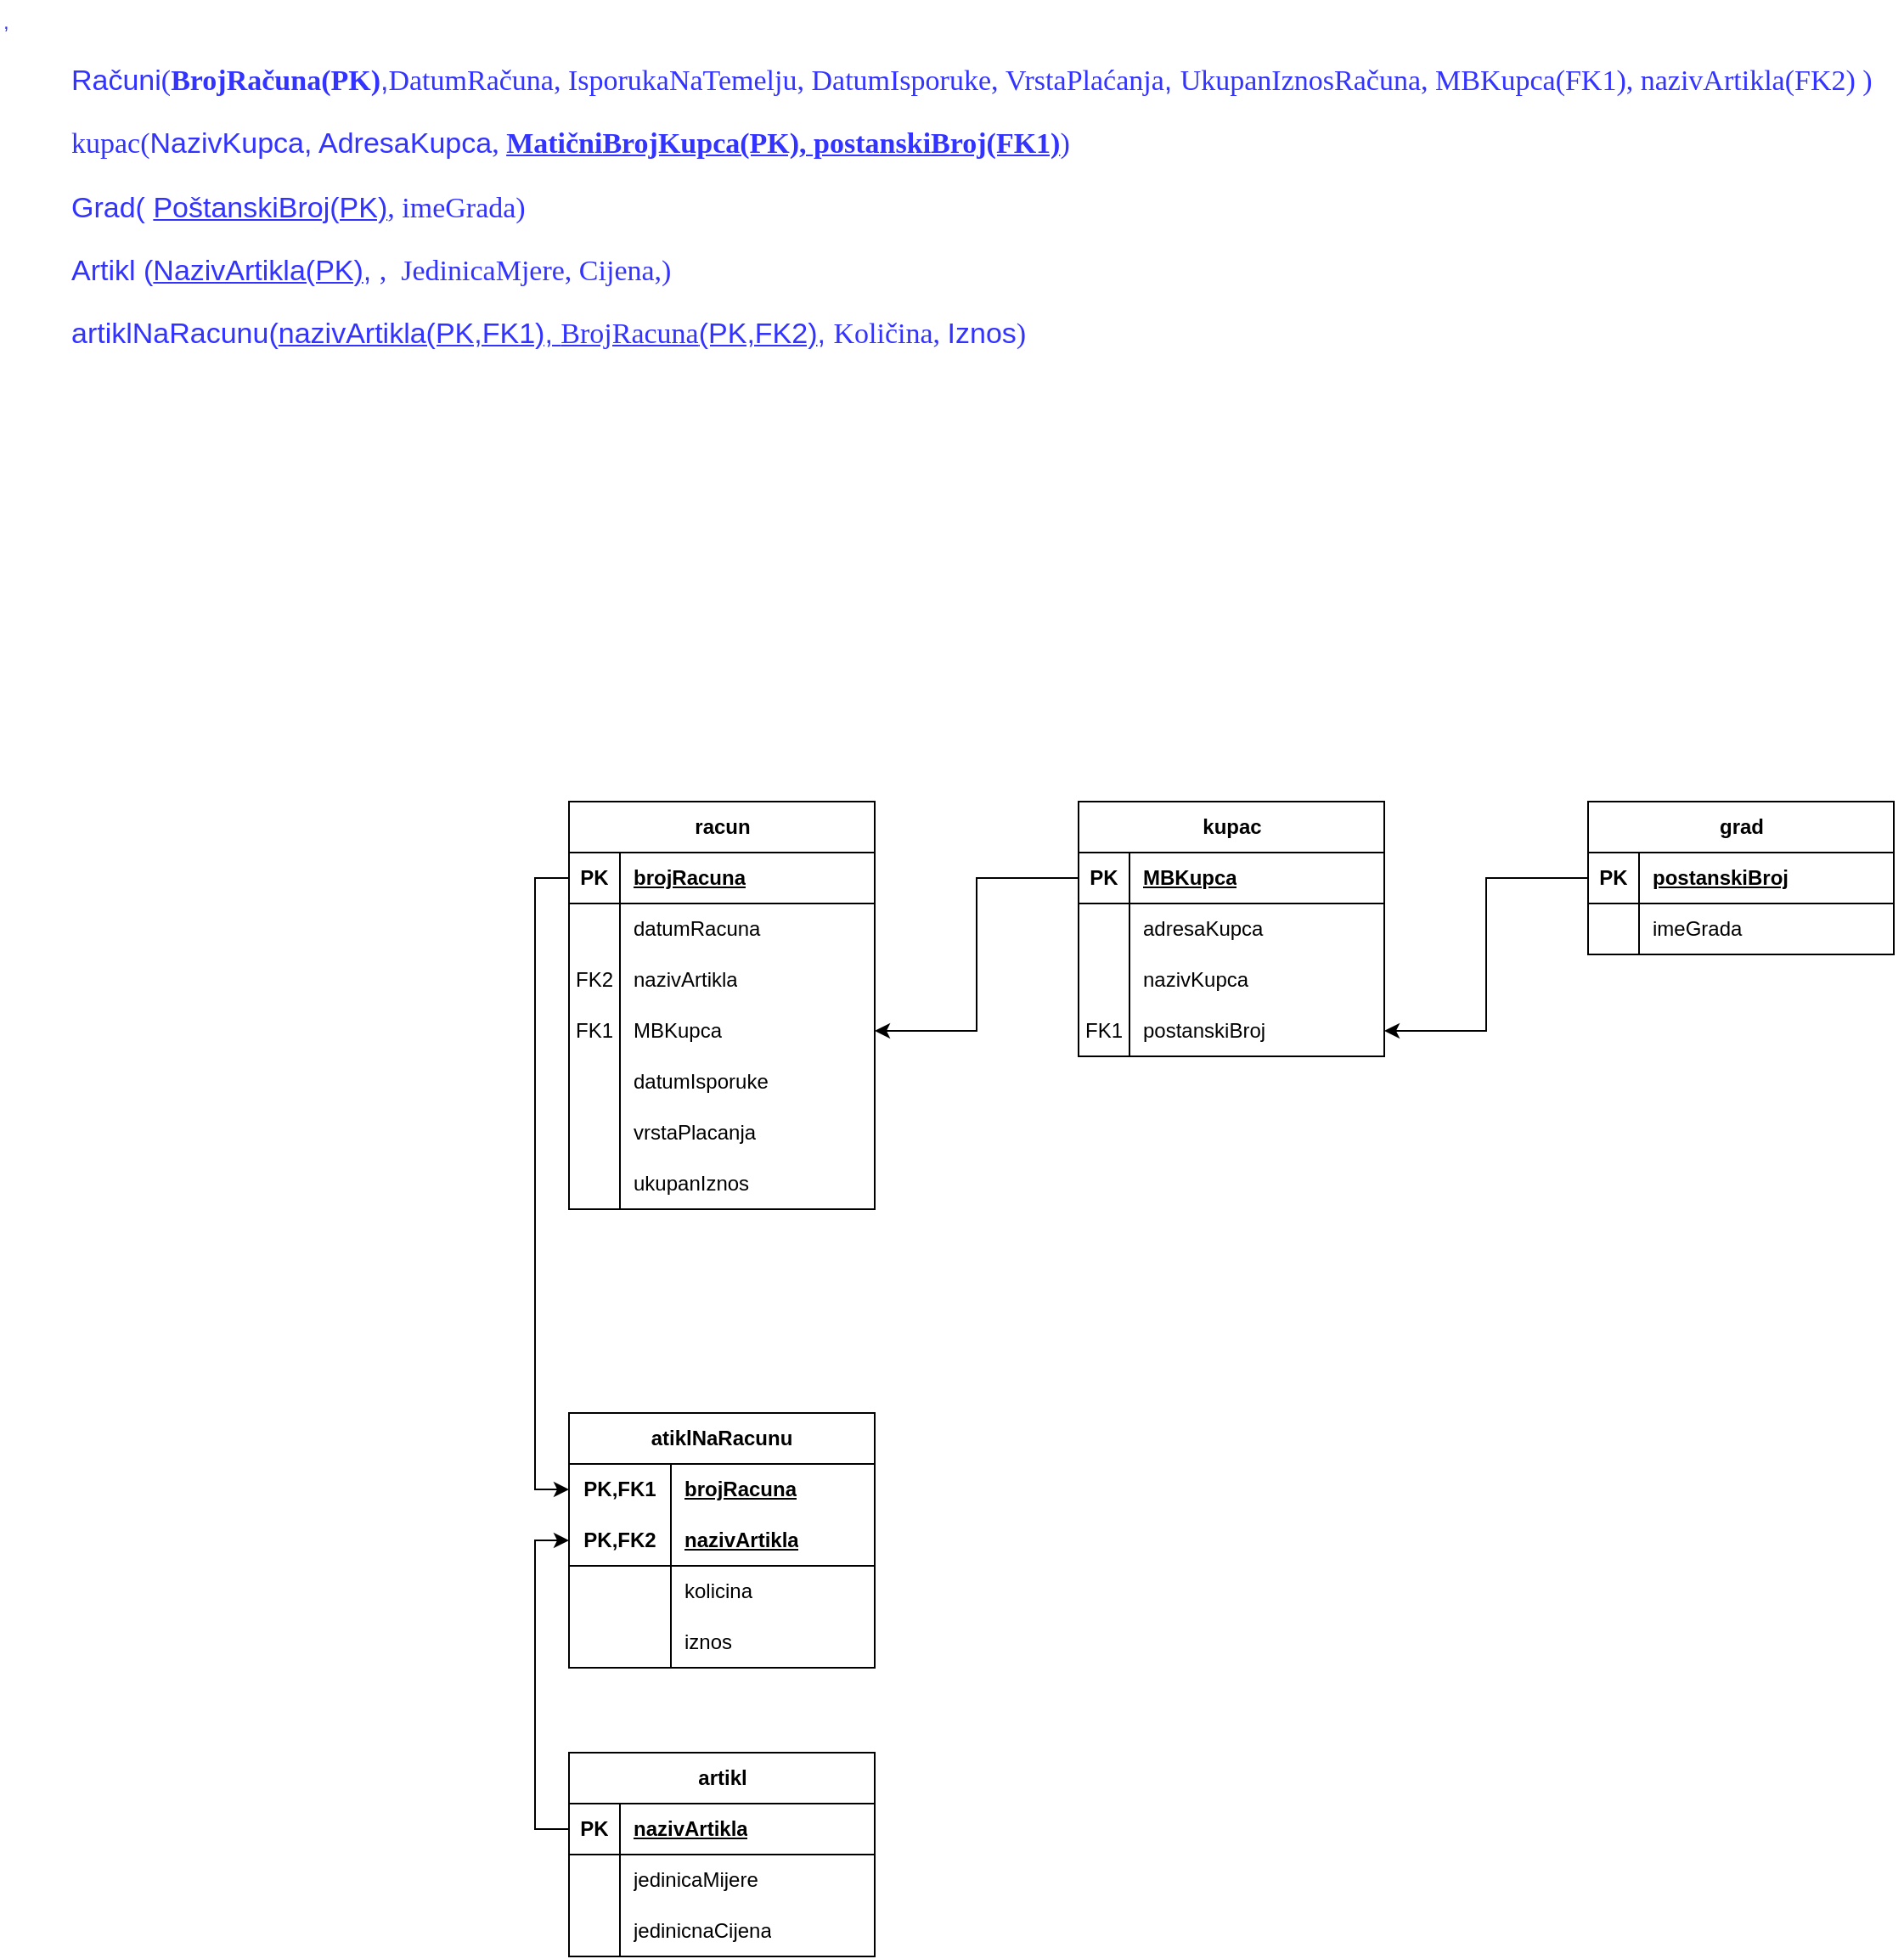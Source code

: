 <mxfile version="22.0.8" type="github">
  <diagram name="Page-1" id="1XuPFhmYRXKau8SyNhNj">
    <mxGraphModel dx="1038" dy="703" grid="1" gridSize="10" guides="1" tooltips="1" connect="1" arrows="1" fold="1" page="1" pageScale="1" pageWidth="3300" pageHeight="4681" math="0" shadow="0">
      <root>
        <mxCell id="0" />
        <mxCell id="1" parent="0" />
        <mxCell id="OReA_GEKuYEwSYurnWoB-1" value="&lt;div style=&quot;&quot; title=&quot;Page 106&quot; class=&quot;page&quot;&gt;&lt;font color=&quot;#3333ff&quot;&gt;,&lt;/font&gt;&lt;div style=&quot;background-color: rgb(255, 255, 255);&quot; class=&quot;section&quot;&gt;&lt;div class=&quot;layoutArea&quot;&gt;&lt;div class=&quot;column&quot;&gt;&lt;ul style=&quot;list-style-type: none;&quot;&gt;&lt;li style=&quot;font-size: 17px;&quot;&gt;&lt;p&gt;&lt;font color=&quot;#3333ff&quot;&gt;Računi&lt;span style=&quot;font-family: Calibri;&quot;&gt;(&lt;/span&gt;&lt;span style=&quot;font-family: Calibri; font-weight: 700;&quot;&gt;BrojRačuna(PK)&lt;/span&gt;,&lt;span style=&quot;border-color: var(--border-color); font-family: Calibri;&quot;&gt;DatumRačuna&lt;/span&gt;&lt;span style=&quot;border-color: var(--border-color); font-family: Calibri;&quot;&gt;, IsporukaNaTemelju,&amp;nbsp;&lt;/span&gt;&lt;span style=&quot;border-color: var(--border-color); font-family: Calibri;&quot;&gt;DatumIsporuke,&amp;nbsp;&lt;/span&gt;&lt;span style=&quot;border-color: var(--border-color); font-family: Calibri;&quot;&gt;VrstaPlaćanja&lt;/span&gt;,&amp;nbsp;&lt;span style=&quot;caret-color: rgb(237, 125, 49); font-family: Calibri;&quot;&gt;UkupanIznos&lt;/span&gt;&lt;span style=&quot;caret-color: rgb(237, 125, 49); font-family: Calibri;&quot;&gt;Računa, MBKupca(FK1), nazivArtikla(FK2)&lt;/span&gt;&lt;span style=&quot;font-family: Calibri;&quot;&gt;&amp;nbsp;&lt;/span&gt;&lt;span style=&quot;font-family: Calibri;&quot;&gt;)&lt;/span&gt;&lt;/font&gt;&lt;/p&gt;&lt;p&gt;&lt;font color=&quot;#3333ff&quot;&gt;&lt;span style=&quot;caret-color: rgb(237, 125, 49); font-family: Calibri;&quot;&gt;kupac(&lt;/span&gt;NazivKupca, AdresaKupca&lt;span style=&quot;border-color: var(--border-color); font-family: Calibri;&quot;&gt;,&amp;nbsp;&lt;/span&gt;&lt;span style=&quot;border-color: var(--border-color); font-family: Calibri;&quot;&gt;&lt;u&gt;&lt;b&gt;MatičniBrojKupca(PK), postanskiBroj(FK1)&lt;/b&gt;&lt;/u&gt;)&lt;/span&gt;&lt;/font&gt;&lt;/p&gt;&lt;p style=&quot;border-color: var(--border-color);&quot;&gt;&lt;font color=&quot;#3333ff&quot;&gt;Grad( &lt;u&gt;PoštanskiBroj(PK)&lt;/u&gt;&lt;span style=&quot;border-color: var(--border-color); font-family: Calibri;&quot;&gt;, ime&lt;/span&gt;&lt;span style=&quot;font-family: Calibri;&quot;&gt;Grada)&lt;/span&gt;&lt;/font&gt;&lt;/p&gt;&lt;p style=&quot;border-color: var(--border-color);&quot;&gt;&lt;font color=&quot;#3333ff&quot;&gt;Artikl (&lt;u&gt;NazivArtikla(PK)&lt;/u&gt;,&amp;nbsp;&lt;span style=&quot;border-color: var(--border-color); font-family: Calibri;&quot;&gt;, &amp;nbsp;&lt;/span&gt;&lt;span style=&quot;font-family: Calibri;&quot;&gt;JedinicaMjere, Cijena,)&lt;/span&gt;&lt;/font&gt;&lt;/p&gt;&lt;p style=&quot;border-color: var(--border-color);&quot;&gt;&lt;font color=&quot;#3333ff&quot;&gt;artiklNaRacunu(&lt;u&gt;nazivArtikla(PK,FK1),&amp;nbsp;&lt;span style=&quot;caret-color: rgb(237, 125, 49); font-family: Calibri;&quot;&gt;BrojRacuna&lt;/span&gt;(PK,FK2)&lt;/u&gt;,&amp;nbsp;&lt;span style=&quot;caret-color: rgb(237, 125, 49); font-family: Calibri;&quot;&gt;Količina,&amp;nbsp;&lt;/span&gt;Iznos&lt;span style=&quot;font-family: Calibri;&quot;&gt;)&lt;/span&gt;&lt;/font&gt;&lt;/p&gt;&lt;/li&gt;&lt;/ul&gt;&lt;/div&gt;&lt;/div&gt;&lt;/div&gt;&lt;/div&gt;" style="text;html=1;align=left;verticalAlign=middle;resizable=0;points=[];autosize=1;strokeColor=none;fillColor=none;" vertex="1" parent="1">
          <mxGeometry x="175" y="528" width="1120" height="230" as="geometry" />
        </mxCell>
        <mxCell id="OReA_GEKuYEwSYurnWoB-2" value="racun" style="shape=table;startSize=30;container=1;collapsible=1;childLayout=tableLayout;fixedRows=1;rowLines=0;fontStyle=1;align=center;resizeLast=1;html=1;" vertex="1" parent="1">
          <mxGeometry x="510" y="1000" width="180" height="240" as="geometry" />
        </mxCell>
        <mxCell id="OReA_GEKuYEwSYurnWoB-3" value="" style="shape=tableRow;horizontal=0;startSize=0;swimlaneHead=0;swimlaneBody=0;fillColor=none;collapsible=0;dropTarget=0;points=[[0,0.5],[1,0.5]];portConstraint=eastwest;top=0;left=0;right=0;bottom=1;" vertex="1" parent="OReA_GEKuYEwSYurnWoB-2">
          <mxGeometry y="30" width="180" height="30" as="geometry" />
        </mxCell>
        <mxCell id="OReA_GEKuYEwSYurnWoB-4" value="PK" style="shape=partialRectangle;connectable=0;fillColor=none;top=0;left=0;bottom=0;right=0;fontStyle=1;overflow=hidden;whiteSpace=wrap;html=1;" vertex="1" parent="OReA_GEKuYEwSYurnWoB-3">
          <mxGeometry width="30" height="30" as="geometry">
            <mxRectangle width="30" height="30" as="alternateBounds" />
          </mxGeometry>
        </mxCell>
        <mxCell id="OReA_GEKuYEwSYurnWoB-5" value="brojRacuna" style="shape=partialRectangle;connectable=0;fillColor=none;top=0;left=0;bottom=0;right=0;align=left;spacingLeft=6;fontStyle=5;overflow=hidden;whiteSpace=wrap;html=1;" vertex="1" parent="OReA_GEKuYEwSYurnWoB-3">
          <mxGeometry x="30" width="150" height="30" as="geometry">
            <mxRectangle width="150" height="30" as="alternateBounds" />
          </mxGeometry>
        </mxCell>
        <mxCell id="OReA_GEKuYEwSYurnWoB-6" value="" style="shape=tableRow;horizontal=0;startSize=0;swimlaneHead=0;swimlaneBody=0;fillColor=none;collapsible=0;dropTarget=0;points=[[0,0.5],[1,0.5]];portConstraint=eastwest;top=0;left=0;right=0;bottom=0;" vertex="1" parent="OReA_GEKuYEwSYurnWoB-2">
          <mxGeometry y="60" width="180" height="30" as="geometry" />
        </mxCell>
        <mxCell id="OReA_GEKuYEwSYurnWoB-7" value="" style="shape=partialRectangle;connectable=0;fillColor=none;top=0;left=0;bottom=0;right=0;editable=1;overflow=hidden;whiteSpace=wrap;html=1;" vertex="1" parent="OReA_GEKuYEwSYurnWoB-6">
          <mxGeometry width="30" height="30" as="geometry">
            <mxRectangle width="30" height="30" as="alternateBounds" />
          </mxGeometry>
        </mxCell>
        <mxCell id="OReA_GEKuYEwSYurnWoB-8" value="datumRacuna" style="shape=partialRectangle;connectable=0;fillColor=none;top=0;left=0;bottom=0;right=0;align=left;spacingLeft=6;overflow=hidden;whiteSpace=wrap;html=1;" vertex="1" parent="OReA_GEKuYEwSYurnWoB-6">
          <mxGeometry x="30" width="150" height="30" as="geometry">
            <mxRectangle width="150" height="30" as="alternateBounds" />
          </mxGeometry>
        </mxCell>
        <mxCell id="OReA_GEKuYEwSYurnWoB-9" value="" style="shape=tableRow;horizontal=0;startSize=0;swimlaneHead=0;swimlaneBody=0;fillColor=none;collapsible=0;dropTarget=0;points=[[0,0.5],[1,0.5]];portConstraint=eastwest;top=0;left=0;right=0;bottom=0;" vertex="1" parent="OReA_GEKuYEwSYurnWoB-2">
          <mxGeometry y="90" width="180" height="30" as="geometry" />
        </mxCell>
        <mxCell id="OReA_GEKuYEwSYurnWoB-10" value="FK2" style="shape=partialRectangle;connectable=0;fillColor=none;top=0;left=0;bottom=0;right=0;editable=1;overflow=hidden;whiteSpace=wrap;html=1;" vertex="1" parent="OReA_GEKuYEwSYurnWoB-9">
          <mxGeometry width="30" height="30" as="geometry">
            <mxRectangle width="30" height="30" as="alternateBounds" />
          </mxGeometry>
        </mxCell>
        <mxCell id="OReA_GEKuYEwSYurnWoB-11" value="nazivArtikla" style="shape=partialRectangle;connectable=0;fillColor=none;top=0;left=0;bottom=0;right=0;align=left;spacingLeft=6;overflow=hidden;whiteSpace=wrap;html=1;" vertex="1" parent="OReA_GEKuYEwSYurnWoB-9">
          <mxGeometry x="30" width="150" height="30" as="geometry">
            <mxRectangle width="150" height="30" as="alternateBounds" />
          </mxGeometry>
        </mxCell>
        <mxCell id="OReA_GEKuYEwSYurnWoB-12" value="" style="shape=tableRow;horizontal=0;startSize=0;swimlaneHead=0;swimlaneBody=0;fillColor=none;collapsible=0;dropTarget=0;points=[[0,0.5],[1,0.5]];portConstraint=eastwest;top=0;left=0;right=0;bottom=0;" vertex="1" parent="OReA_GEKuYEwSYurnWoB-2">
          <mxGeometry y="120" width="180" height="30" as="geometry" />
        </mxCell>
        <mxCell id="OReA_GEKuYEwSYurnWoB-13" value="FK1" style="shape=partialRectangle;connectable=0;fillColor=none;top=0;left=0;bottom=0;right=0;editable=1;overflow=hidden;whiteSpace=wrap;html=1;" vertex="1" parent="OReA_GEKuYEwSYurnWoB-12">
          <mxGeometry width="30" height="30" as="geometry">
            <mxRectangle width="30" height="30" as="alternateBounds" />
          </mxGeometry>
        </mxCell>
        <mxCell id="OReA_GEKuYEwSYurnWoB-14" value="MBKupca" style="shape=partialRectangle;connectable=0;fillColor=none;top=0;left=0;bottom=0;right=0;align=left;spacingLeft=6;overflow=hidden;whiteSpace=wrap;html=1;" vertex="1" parent="OReA_GEKuYEwSYurnWoB-12">
          <mxGeometry x="30" width="150" height="30" as="geometry">
            <mxRectangle width="150" height="30" as="alternateBounds" />
          </mxGeometry>
        </mxCell>
        <mxCell id="OReA_GEKuYEwSYurnWoB-73" value="" style="shape=tableRow;horizontal=0;startSize=0;swimlaneHead=0;swimlaneBody=0;fillColor=none;collapsible=0;dropTarget=0;points=[[0,0.5],[1,0.5]];portConstraint=eastwest;top=0;left=0;right=0;bottom=0;" vertex="1" parent="OReA_GEKuYEwSYurnWoB-2">
          <mxGeometry y="150" width="180" height="30" as="geometry" />
        </mxCell>
        <mxCell id="OReA_GEKuYEwSYurnWoB-74" value="" style="shape=partialRectangle;connectable=0;fillColor=none;top=0;left=0;bottom=0;right=0;editable=1;overflow=hidden;whiteSpace=wrap;html=1;" vertex="1" parent="OReA_GEKuYEwSYurnWoB-73">
          <mxGeometry width="30" height="30" as="geometry">
            <mxRectangle width="30" height="30" as="alternateBounds" />
          </mxGeometry>
        </mxCell>
        <mxCell id="OReA_GEKuYEwSYurnWoB-75" value="datumIsporuke" style="shape=partialRectangle;connectable=0;fillColor=none;top=0;left=0;bottom=0;right=0;align=left;spacingLeft=6;overflow=hidden;whiteSpace=wrap;html=1;" vertex="1" parent="OReA_GEKuYEwSYurnWoB-73">
          <mxGeometry x="30" width="150" height="30" as="geometry">
            <mxRectangle width="150" height="30" as="alternateBounds" />
          </mxGeometry>
        </mxCell>
        <mxCell id="OReA_GEKuYEwSYurnWoB-76" value="" style="shape=tableRow;horizontal=0;startSize=0;swimlaneHead=0;swimlaneBody=0;fillColor=none;collapsible=0;dropTarget=0;points=[[0,0.5],[1,0.5]];portConstraint=eastwest;top=0;left=0;right=0;bottom=0;" vertex="1" parent="OReA_GEKuYEwSYurnWoB-2">
          <mxGeometry y="180" width="180" height="30" as="geometry" />
        </mxCell>
        <mxCell id="OReA_GEKuYEwSYurnWoB-77" value="" style="shape=partialRectangle;connectable=0;fillColor=none;top=0;left=0;bottom=0;right=0;editable=1;overflow=hidden;whiteSpace=wrap;html=1;" vertex="1" parent="OReA_GEKuYEwSYurnWoB-76">
          <mxGeometry width="30" height="30" as="geometry">
            <mxRectangle width="30" height="30" as="alternateBounds" />
          </mxGeometry>
        </mxCell>
        <mxCell id="OReA_GEKuYEwSYurnWoB-78" value="vrstaPlacanja" style="shape=partialRectangle;connectable=0;fillColor=none;top=0;left=0;bottom=0;right=0;align=left;spacingLeft=6;overflow=hidden;whiteSpace=wrap;html=1;" vertex="1" parent="OReA_GEKuYEwSYurnWoB-76">
          <mxGeometry x="30" width="150" height="30" as="geometry">
            <mxRectangle width="150" height="30" as="alternateBounds" />
          </mxGeometry>
        </mxCell>
        <mxCell id="OReA_GEKuYEwSYurnWoB-79" value="" style="shape=tableRow;horizontal=0;startSize=0;swimlaneHead=0;swimlaneBody=0;fillColor=none;collapsible=0;dropTarget=0;points=[[0,0.5],[1,0.5]];portConstraint=eastwest;top=0;left=0;right=0;bottom=0;" vertex="1" parent="OReA_GEKuYEwSYurnWoB-2">
          <mxGeometry y="210" width="180" height="30" as="geometry" />
        </mxCell>
        <mxCell id="OReA_GEKuYEwSYurnWoB-80" value="" style="shape=partialRectangle;connectable=0;fillColor=none;top=0;left=0;bottom=0;right=0;editable=1;overflow=hidden;whiteSpace=wrap;html=1;" vertex="1" parent="OReA_GEKuYEwSYurnWoB-79">
          <mxGeometry width="30" height="30" as="geometry">
            <mxRectangle width="30" height="30" as="alternateBounds" />
          </mxGeometry>
        </mxCell>
        <mxCell id="OReA_GEKuYEwSYurnWoB-81" value="ukupanIznos" style="shape=partialRectangle;connectable=0;fillColor=none;top=0;left=0;bottom=0;right=0;align=left;spacingLeft=6;overflow=hidden;whiteSpace=wrap;html=1;" vertex="1" parent="OReA_GEKuYEwSYurnWoB-79">
          <mxGeometry x="30" width="150" height="30" as="geometry">
            <mxRectangle width="150" height="30" as="alternateBounds" />
          </mxGeometry>
        </mxCell>
        <mxCell id="OReA_GEKuYEwSYurnWoB-15" value="kupac" style="shape=table;startSize=30;container=1;collapsible=1;childLayout=tableLayout;fixedRows=1;rowLines=0;fontStyle=1;align=center;resizeLast=1;html=1;" vertex="1" parent="1">
          <mxGeometry x="810" y="1000" width="180" height="150" as="geometry" />
        </mxCell>
        <mxCell id="OReA_GEKuYEwSYurnWoB-16" value="" style="shape=tableRow;horizontal=0;startSize=0;swimlaneHead=0;swimlaneBody=0;fillColor=none;collapsible=0;dropTarget=0;points=[[0,0.5],[1,0.5]];portConstraint=eastwest;top=0;left=0;right=0;bottom=1;" vertex="1" parent="OReA_GEKuYEwSYurnWoB-15">
          <mxGeometry y="30" width="180" height="30" as="geometry" />
        </mxCell>
        <mxCell id="OReA_GEKuYEwSYurnWoB-17" value="PK" style="shape=partialRectangle;connectable=0;fillColor=none;top=0;left=0;bottom=0;right=0;fontStyle=1;overflow=hidden;whiteSpace=wrap;html=1;" vertex="1" parent="OReA_GEKuYEwSYurnWoB-16">
          <mxGeometry width="30" height="30" as="geometry">
            <mxRectangle width="30" height="30" as="alternateBounds" />
          </mxGeometry>
        </mxCell>
        <mxCell id="OReA_GEKuYEwSYurnWoB-18" value="MBKupca" style="shape=partialRectangle;connectable=0;fillColor=none;top=0;left=0;bottom=0;right=0;align=left;spacingLeft=6;fontStyle=5;overflow=hidden;whiteSpace=wrap;html=1;" vertex="1" parent="OReA_GEKuYEwSYurnWoB-16">
          <mxGeometry x="30" width="150" height="30" as="geometry">
            <mxRectangle width="150" height="30" as="alternateBounds" />
          </mxGeometry>
        </mxCell>
        <mxCell id="OReA_GEKuYEwSYurnWoB-19" value="" style="shape=tableRow;horizontal=0;startSize=0;swimlaneHead=0;swimlaneBody=0;fillColor=none;collapsible=0;dropTarget=0;points=[[0,0.5],[1,0.5]];portConstraint=eastwest;top=0;left=0;right=0;bottom=0;" vertex="1" parent="OReA_GEKuYEwSYurnWoB-15">
          <mxGeometry y="60" width="180" height="30" as="geometry" />
        </mxCell>
        <mxCell id="OReA_GEKuYEwSYurnWoB-20" value="" style="shape=partialRectangle;connectable=0;fillColor=none;top=0;left=0;bottom=0;right=0;editable=1;overflow=hidden;whiteSpace=wrap;html=1;" vertex="1" parent="OReA_GEKuYEwSYurnWoB-19">
          <mxGeometry width="30" height="30" as="geometry">
            <mxRectangle width="30" height="30" as="alternateBounds" />
          </mxGeometry>
        </mxCell>
        <mxCell id="OReA_GEKuYEwSYurnWoB-21" value="adresaKupca" style="shape=partialRectangle;connectable=0;fillColor=none;top=0;left=0;bottom=0;right=0;align=left;spacingLeft=6;overflow=hidden;whiteSpace=wrap;html=1;" vertex="1" parent="OReA_GEKuYEwSYurnWoB-19">
          <mxGeometry x="30" width="150" height="30" as="geometry">
            <mxRectangle width="150" height="30" as="alternateBounds" />
          </mxGeometry>
        </mxCell>
        <mxCell id="OReA_GEKuYEwSYurnWoB-22" value="" style="shape=tableRow;horizontal=0;startSize=0;swimlaneHead=0;swimlaneBody=0;fillColor=none;collapsible=0;dropTarget=0;points=[[0,0.5],[1,0.5]];portConstraint=eastwest;top=0;left=0;right=0;bottom=0;" vertex="1" parent="OReA_GEKuYEwSYurnWoB-15">
          <mxGeometry y="90" width="180" height="30" as="geometry" />
        </mxCell>
        <mxCell id="OReA_GEKuYEwSYurnWoB-23" value="" style="shape=partialRectangle;connectable=0;fillColor=none;top=0;left=0;bottom=0;right=0;editable=1;overflow=hidden;whiteSpace=wrap;html=1;" vertex="1" parent="OReA_GEKuYEwSYurnWoB-22">
          <mxGeometry width="30" height="30" as="geometry">
            <mxRectangle width="30" height="30" as="alternateBounds" />
          </mxGeometry>
        </mxCell>
        <mxCell id="OReA_GEKuYEwSYurnWoB-24" value="nazivKupca" style="shape=partialRectangle;connectable=0;fillColor=none;top=0;left=0;bottom=0;right=0;align=left;spacingLeft=6;overflow=hidden;whiteSpace=wrap;html=1;" vertex="1" parent="OReA_GEKuYEwSYurnWoB-22">
          <mxGeometry x="30" width="150" height="30" as="geometry">
            <mxRectangle width="150" height="30" as="alternateBounds" />
          </mxGeometry>
        </mxCell>
        <mxCell id="OReA_GEKuYEwSYurnWoB-25" value="" style="shape=tableRow;horizontal=0;startSize=0;swimlaneHead=0;swimlaneBody=0;fillColor=none;collapsible=0;dropTarget=0;points=[[0,0.5],[1,0.5]];portConstraint=eastwest;top=0;left=0;right=0;bottom=0;" vertex="1" parent="OReA_GEKuYEwSYurnWoB-15">
          <mxGeometry y="120" width="180" height="30" as="geometry" />
        </mxCell>
        <mxCell id="OReA_GEKuYEwSYurnWoB-26" value="FK1" style="shape=partialRectangle;connectable=0;fillColor=none;top=0;left=0;bottom=0;right=0;editable=1;overflow=hidden;whiteSpace=wrap;html=1;" vertex="1" parent="OReA_GEKuYEwSYurnWoB-25">
          <mxGeometry width="30" height="30" as="geometry">
            <mxRectangle width="30" height="30" as="alternateBounds" />
          </mxGeometry>
        </mxCell>
        <mxCell id="OReA_GEKuYEwSYurnWoB-27" value="postanskiBroj" style="shape=partialRectangle;connectable=0;fillColor=none;top=0;left=0;bottom=0;right=0;align=left;spacingLeft=6;overflow=hidden;whiteSpace=wrap;html=1;" vertex="1" parent="OReA_GEKuYEwSYurnWoB-25">
          <mxGeometry x="30" width="150" height="30" as="geometry">
            <mxRectangle width="150" height="30" as="alternateBounds" />
          </mxGeometry>
        </mxCell>
        <mxCell id="OReA_GEKuYEwSYurnWoB-28" style="edgeStyle=orthogonalEdgeStyle;rounded=0;orthogonalLoop=1;jettySize=auto;html=1;entryX=1;entryY=0.5;entryDx=0;entryDy=0;" edge="1" parent="1" source="OReA_GEKuYEwSYurnWoB-16" target="OReA_GEKuYEwSYurnWoB-12">
          <mxGeometry relative="1" as="geometry" />
        </mxCell>
        <mxCell id="OReA_GEKuYEwSYurnWoB-29" value="grad" style="shape=table;startSize=30;container=1;collapsible=1;childLayout=tableLayout;fixedRows=1;rowLines=0;fontStyle=1;align=center;resizeLast=1;html=1;" vertex="1" parent="1">
          <mxGeometry x="1110" y="1000" width="180" height="90" as="geometry" />
        </mxCell>
        <mxCell id="OReA_GEKuYEwSYurnWoB-30" value="" style="shape=tableRow;horizontal=0;startSize=0;swimlaneHead=0;swimlaneBody=0;fillColor=none;collapsible=0;dropTarget=0;points=[[0,0.5],[1,0.5]];portConstraint=eastwest;top=0;left=0;right=0;bottom=1;" vertex="1" parent="OReA_GEKuYEwSYurnWoB-29">
          <mxGeometry y="30" width="180" height="30" as="geometry" />
        </mxCell>
        <mxCell id="OReA_GEKuYEwSYurnWoB-31" value="PK" style="shape=partialRectangle;connectable=0;fillColor=none;top=0;left=0;bottom=0;right=0;fontStyle=1;overflow=hidden;whiteSpace=wrap;html=1;" vertex="1" parent="OReA_GEKuYEwSYurnWoB-30">
          <mxGeometry width="30" height="30" as="geometry">
            <mxRectangle width="30" height="30" as="alternateBounds" />
          </mxGeometry>
        </mxCell>
        <mxCell id="OReA_GEKuYEwSYurnWoB-32" value="postanskiBroj" style="shape=partialRectangle;connectable=0;fillColor=none;top=0;left=0;bottom=0;right=0;align=left;spacingLeft=6;fontStyle=5;overflow=hidden;whiteSpace=wrap;html=1;" vertex="1" parent="OReA_GEKuYEwSYurnWoB-30">
          <mxGeometry x="30" width="150" height="30" as="geometry">
            <mxRectangle width="150" height="30" as="alternateBounds" />
          </mxGeometry>
        </mxCell>
        <mxCell id="OReA_GEKuYEwSYurnWoB-33" value="" style="shape=tableRow;horizontal=0;startSize=0;swimlaneHead=0;swimlaneBody=0;fillColor=none;collapsible=0;dropTarget=0;points=[[0,0.5],[1,0.5]];portConstraint=eastwest;top=0;left=0;right=0;bottom=0;" vertex="1" parent="OReA_GEKuYEwSYurnWoB-29">
          <mxGeometry y="60" width="180" height="30" as="geometry" />
        </mxCell>
        <mxCell id="OReA_GEKuYEwSYurnWoB-34" value="" style="shape=partialRectangle;connectable=0;fillColor=none;top=0;left=0;bottom=0;right=0;editable=1;overflow=hidden;whiteSpace=wrap;html=1;" vertex="1" parent="OReA_GEKuYEwSYurnWoB-33">
          <mxGeometry width="30" height="30" as="geometry">
            <mxRectangle width="30" height="30" as="alternateBounds" />
          </mxGeometry>
        </mxCell>
        <mxCell id="OReA_GEKuYEwSYurnWoB-35" value="imeGrada" style="shape=partialRectangle;connectable=0;fillColor=none;top=0;left=0;bottom=0;right=0;align=left;spacingLeft=6;overflow=hidden;whiteSpace=wrap;html=1;" vertex="1" parent="OReA_GEKuYEwSYurnWoB-33">
          <mxGeometry x="30" width="150" height="30" as="geometry">
            <mxRectangle width="150" height="30" as="alternateBounds" />
          </mxGeometry>
        </mxCell>
        <mxCell id="OReA_GEKuYEwSYurnWoB-42" style="edgeStyle=orthogonalEdgeStyle;rounded=0;orthogonalLoop=1;jettySize=auto;html=1;exitX=0;exitY=0.5;exitDx=0;exitDy=0;" edge="1" parent="1" source="OReA_GEKuYEwSYurnWoB-30" target="OReA_GEKuYEwSYurnWoB-25">
          <mxGeometry relative="1" as="geometry" />
        </mxCell>
        <mxCell id="OReA_GEKuYEwSYurnWoB-43" value="artikl" style="shape=table;startSize=30;container=1;collapsible=1;childLayout=tableLayout;fixedRows=1;rowLines=0;fontStyle=1;align=center;resizeLast=1;html=1;" vertex="1" parent="1">
          <mxGeometry x="510" y="1560" width="180" height="120" as="geometry" />
        </mxCell>
        <mxCell id="OReA_GEKuYEwSYurnWoB-44" value="" style="shape=tableRow;horizontal=0;startSize=0;swimlaneHead=0;swimlaneBody=0;fillColor=none;collapsible=0;dropTarget=0;points=[[0,0.5],[1,0.5]];portConstraint=eastwest;top=0;left=0;right=0;bottom=1;" vertex="1" parent="OReA_GEKuYEwSYurnWoB-43">
          <mxGeometry y="30" width="180" height="30" as="geometry" />
        </mxCell>
        <mxCell id="OReA_GEKuYEwSYurnWoB-45" value="PK" style="shape=partialRectangle;connectable=0;fillColor=none;top=0;left=0;bottom=0;right=0;fontStyle=1;overflow=hidden;whiteSpace=wrap;html=1;" vertex="1" parent="OReA_GEKuYEwSYurnWoB-44">
          <mxGeometry width="30" height="30" as="geometry">
            <mxRectangle width="30" height="30" as="alternateBounds" />
          </mxGeometry>
        </mxCell>
        <mxCell id="OReA_GEKuYEwSYurnWoB-46" value="nazivArtikla" style="shape=partialRectangle;connectable=0;fillColor=none;top=0;left=0;bottom=0;right=0;align=left;spacingLeft=6;fontStyle=5;overflow=hidden;whiteSpace=wrap;html=1;" vertex="1" parent="OReA_GEKuYEwSYurnWoB-44">
          <mxGeometry x="30" width="150" height="30" as="geometry">
            <mxRectangle width="150" height="30" as="alternateBounds" />
          </mxGeometry>
        </mxCell>
        <mxCell id="OReA_GEKuYEwSYurnWoB-47" value="" style="shape=tableRow;horizontal=0;startSize=0;swimlaneHead=0;swimlaneBody=0;fillColor=none;collapsible=0;dropTarget=0;points=[[0,0.5],[1,0.5]];portConstraint=eastwest;top=0;left=0;right=0;bottom=0;" vertex="1" parent="OReA_GEKuYEwSYurnWoB-43">
          <mxGeometry y="60" width="180" height="30" as="geometry" />
        </mxCell>
        <mxCell id="OReA_GEKuYEwSYurnWoB-48" value="" style="shape=partialRectangle;connectable=0;fillColor=none;top=0;left=0;bottom=0;right=0;editable=1;overflow=hidden;whiteSpace=wrap;html=1;" vertex="1" parent="OReA_GEKuYEwSYurnWoB-47">
          <mxGeometry width="30" height="30" as="geometry">
            <mxRectangle width="30" height="30" as="alternateBounds" />
          </mxGeometry>
        </mxCell>
        <mxCell id="OReA_GEKuYEwSYurnWoB-49" value="jedinicaMijere" style="shape=partialRectangle;connectable=0;fillColor=none;top=0;left=0;bottom=0;right=0;align=left;spacingLeft=6;overflow=hidden;whiteSpace=wrap;html=1;" vertex="1" parent="OReA_GEKuYEwSYurnWoB-47">
          <mxGeometry x="30" width="150" height="30" as="geometry">
            <mxRectangle width="150" height="30" as="alternateBounds" />
          </mxGeometry>
        </mxCell>
        <mxCell id="OReA_GEKuYEwSYurnWoB-50" value="" style="shape=tableRow;horizontal=0;startSize=0;swimlaneHead=0;swimlaneBody=0;fillColor=none;collapsible=0;dropTarget=0;points=[[0,0.5],[1,0.5]];portConstraint=eastwest;top=0;left=0;right=0;bottom=0;" vertex="1" parent="OReA_GEKuYEwSYurnWoB-43">
          <mxGeometry y="90" width="180" height="30" as="geometry" />
        </mxCell>
        <mxCell id="OReA_GEKuYEwSYurnWoB-51" value="" style="shape=partialRectangle;connectable=0;fillColor=none;top=0;left=0;bottom=0;right=0;editable=1;overflow=hidden;whiteSpace=wrap;html=1;" vertex="1" parent="OReA_GEKuYEwSYurnWoB-50">
          <mxGeometry width="30" height="30" as="geometry">
            <mxRectangle width="30" height="30" as="alternateBounds" />
          </mxGeometry>
        </mxCell>
        <mxCell id="OReA_GEKuYEwSYurnWoB-52" value="jedinicnaCijena" style="shape=partialRectangle;connectable=0;fillColor=none;top=0;left=0;bottom=0;right=0;align=left;spacingLeft=6;overflow=hidden;whiteSpace=wrap;html=1;" vertex="1" parent="OReA_GEKuYEwSYurnWoB-50">
          <mxGeometry x="30" width="150" height="30" as="geometry">
            <mxRectangle width="150" height="30" as="alternateBounds" />
          </mxGeometry>
        </mxCell>
        <mxCell id="OReA_GEKuYEwSYurnWoB-58" value="atiklNaRacunu" style="shape=table;startSize=30;container=1;collapsible=1;childLayout=tableLayout;fixedRows=1;rowLines=0;fontStyle=1;align=center;resizeLast=1;html=1;whiteSpace=wrap;" vertex="1" parent="1">
          <mxGeometry x="510" y="1360" width="180" height="150" as="geometry" />
        </mxCell>
        <mxCell id="OReA_GEKuYEwSYurnWoB-59" value="" style="shape=tableRow;horizontal=0;startSize=0;swimlaneHead=0;swimlaneBody=0;fillColor=none;collapsible=0;dropTarget=0;points=[[0,0.5],[1,0.5]];portConstraint=eastwest;top=0;left=0;right=0;bottom=0;html=1;" vertex="1" parent="OReA_GEKuYEwSYurnWoB-58">
          <mxGeometry y="30" width="180" height="30" as="geometry" />
        </mxCell>
        <mxCell id="OReA_GEKuYEwSYurnWoB-60" value="PK,FK1" style="shape=partialRectangle;connectable=0;fillColor=none;top=0;left=0;bottom=0;right=0;fontStyle=1;overflow=hidden;html=1;whiteSpace=wrap;" vertex="1" parent="OReA_GEKuYEwSYurnWoB-59">
          <mxGeometry width="60" height="30" as="geometry">
            <mxRectangle width="60" height="30" as="alternateBounds" />
          </mxGeometry>
        </mxCell>
        <mxCell id="OReA_GEKuYEwSYurnWoB-61" value="brojRacuna" style="shape=partialRectangle;connectable=0;fillColor=none;top=0;left=0;bottom=0;right=0;align=left;spacingLeft=6;fontStyle=5;overflow=hidden;html=1;whiteSpace=wrap;" vertex="1" parent="OReA_GEKuYEwSYurnWoB-59">
          <mxGeometry x="60" width="120" height="30" as="geometry">
            <mxRectangle width="120" height="30" as="alternateBounds" />
          </mxGeometry>
        </mxCell>
        <mxCell id="OReA_GEKuYEwSYurnWoB-62" value="" style="shape=tableRow;horizontal=0;startSize=0;swimlaneHead=0;swimlaneBody=0;fillColor=none;collapsible=0;dropTarget=0;points=[[0,0.5],[1,0.5]];portConstraint=eastwest;top=0;left=0;right=0;bottom=1;html=1;" vertex="1" parent="OReA_GEKuYEwSYurnWoB-58">
          <mxGeometry y="60" width="180" height="30" as="geometry" />
        </mxCell>
        <mxCell id="OReA_GEKuYEwSYurnWoB-63" value="PK,FK2" style="shape=partialRectangle;connectable=0;fillColor=none;top=0;left=0;bottom=0;right=0;fontStyle=1;overflow=hidden;html=1;whiteSpace=wrap;" vertex="1" parent="OReA_GEKuYEwSYurnWoB-62">
          <mxGeometry width="60" height="30" as="geometry">
            <mxRectangle width="60" height="30" as="alternateBounds" />
          </mxGeometry>
        </mxCell>
        <mxCell id="OReA_GEKuYEwSYurnWoB-64" value="nazivArtikla" style="shape=partialRectangle;connectable=0;fillColor=none;top=0;left=0;bottom=0;right=0;align=left;spacingLeft=6;fontStyle=5;overflow=hidden;html=1;whiteSpace=wrap;" vertex="1" parent="OReA_GEKuYEwSYurnWoB-62">
          <mxGeometry x="60" width="120" height="30" as="geometry">
            <mxRectangle width="120" height="30" as="alternateBounds" />
          </mxGeometry>
        </mxCell>
        <mxCell id="OReA_GEKuYEwSYurnWoB-65" value="" style="shape=tableRow;horizontal=0;startSize=0;swimlaneHead=0;swimlaneBody=0;fillColor=none;collapsible=0;dropTarget=0;points=[[0,0.5],[1,0.5]];portConstraint=eastwest;top=0;left=0;right=0;bottom=0;html=1;" vertex="1" parent="OReA_GEKuYEwSYurnWoB-58">
          <mxGeometry y="90" width="180" height="30" as="geometry" />
        </mxCell>
        <mxCell id="OReA_GEKuYEwSYurnWoB-66" value="" style="shape=partialRectangle;connectable=0;fillColor=none;top=0;left=0;bottom=0;right=0;editable=1;overflow=hidden;html=1;whiteSpace=wrap;" vertex="1" parent="OReA_GEKuYEwSYurnWoB-65">
          <mxGeometry width="60" height="30" as="geometry">
            <mxRectangle width="60" height="30" as="alternateBounds" />
          </mxGeometry>
        </mxCell>
        <mxCell id="OReA_GEKuYEwSYurnWoB-67" value="kolicina" style="shape=partialRectangle;connectable=0;fillColor=none;top=0;left=0;bottom=0;right=0;align=left;spacingLeft=6;overflow=hidden;html=1;whiteSpace=wrap;" vertex="1" parent="OReA_GEKuYEwSYurnWoB-65">
          <mxGeometry x="60" width="120" height="30" as="geometry">
            <mxRectangle width="120" height="30" as="alternateBounds" />
          </mxGeometry>
        </mxCell>
        <mxCell id="OReA_GEKuYEwSYurnWoB-68" value="" style="shape=tableRow;horizontal=0;startSize=0;swimlaneHead=0;swimlaneBody=0;fillColor=none;collapsible=0;dropTarget=0;points=[[0,0.5],[1,0.5]];portConstraint=eastwest;top=0;left=0;right=0;bottom=0;html=1;" vertex="1" parent="OReA_GEKuYEwSYurnWoB-58">
          <mxGeometry y="120" width="180" height="30" as="geometry" />
        </mxCell>
        <mxCell id="OReA_GEKuYEwSYurnWoB-69" value="" style="shape=partialRectangle;connectable=0;fillColor=none;top=0;left=0;bottom=0;right=0;editable=1;overflow=hidden;html=1;whiteSpace=wrap;" vertex="1" parent="OReA_GEKuYEwSYurnWoB-68">
          <mxGeometry width="60" height="30" as="geometry">
            <mxRectangle width="60" height="30" as="alternateBounds" />
          </mxGeometry>
        </mxCell>
        <mxCell id="OReA_GEKuYEwSYurnWoB-70" value="iznos" style="shape=partialRectangle;connectable=0;fillColor=none;top=0;left=0;bottom=0;right=0;align=left;spacingLeft=6;overflow=hidden;html=1;whiteSpace=wrap;" vertex="1" parent="OReA_GEKuYEwSYurnWoB-68">
          <mxGeometry x="60" width="120" height="30" as="geometry">
            <mxRectangle width="120" height="30" as="alternateBounds" />
          </mxGeometry>
        </mxCell>
        <mxCell id="OReA_GEKuYEwSYurnWoB-71" style="edgeStyle=orthogonalEdgeStyle;rounded=0;orthogonalLoop=1;jettySize=auto;html=1;exitX=0;exitY=0.5;exitDx=0;exitDy=0;entryX=0;entryY=0.5;entryDx=0;entryDy=0;" edge="1" parent="1" source="OReA_GEKuYEwSYurnWoB-44" target="OReA_GEKuYEwSYurnWoB-62">
          <mxGeometry relative="1" as="geometry" />
        </mxCell>
        <mxCell id="OReA_GEKuYEwSYurnWoB-72" style="edgeStyle=orthogonalEdgeStyle;rounded=0;orthogonalLoop=1;jettySize=auto;html=1;exitX=0;exitY=0.5;exitDx=0;exitDy=0;entryX=0;entryY=0.5;entryDx=0;entryDy=0;" edge="1" parent="1" source="OReA_GEKuYEwSYurnWoB-3" target="OReA_GEKuYEwSYurnWoB-59">
          <mxGeometry relative="1" as="geometry" />
        </mxCell>
      </root>
    </mxGraphModel>
  </diagram>
</mxfile>
